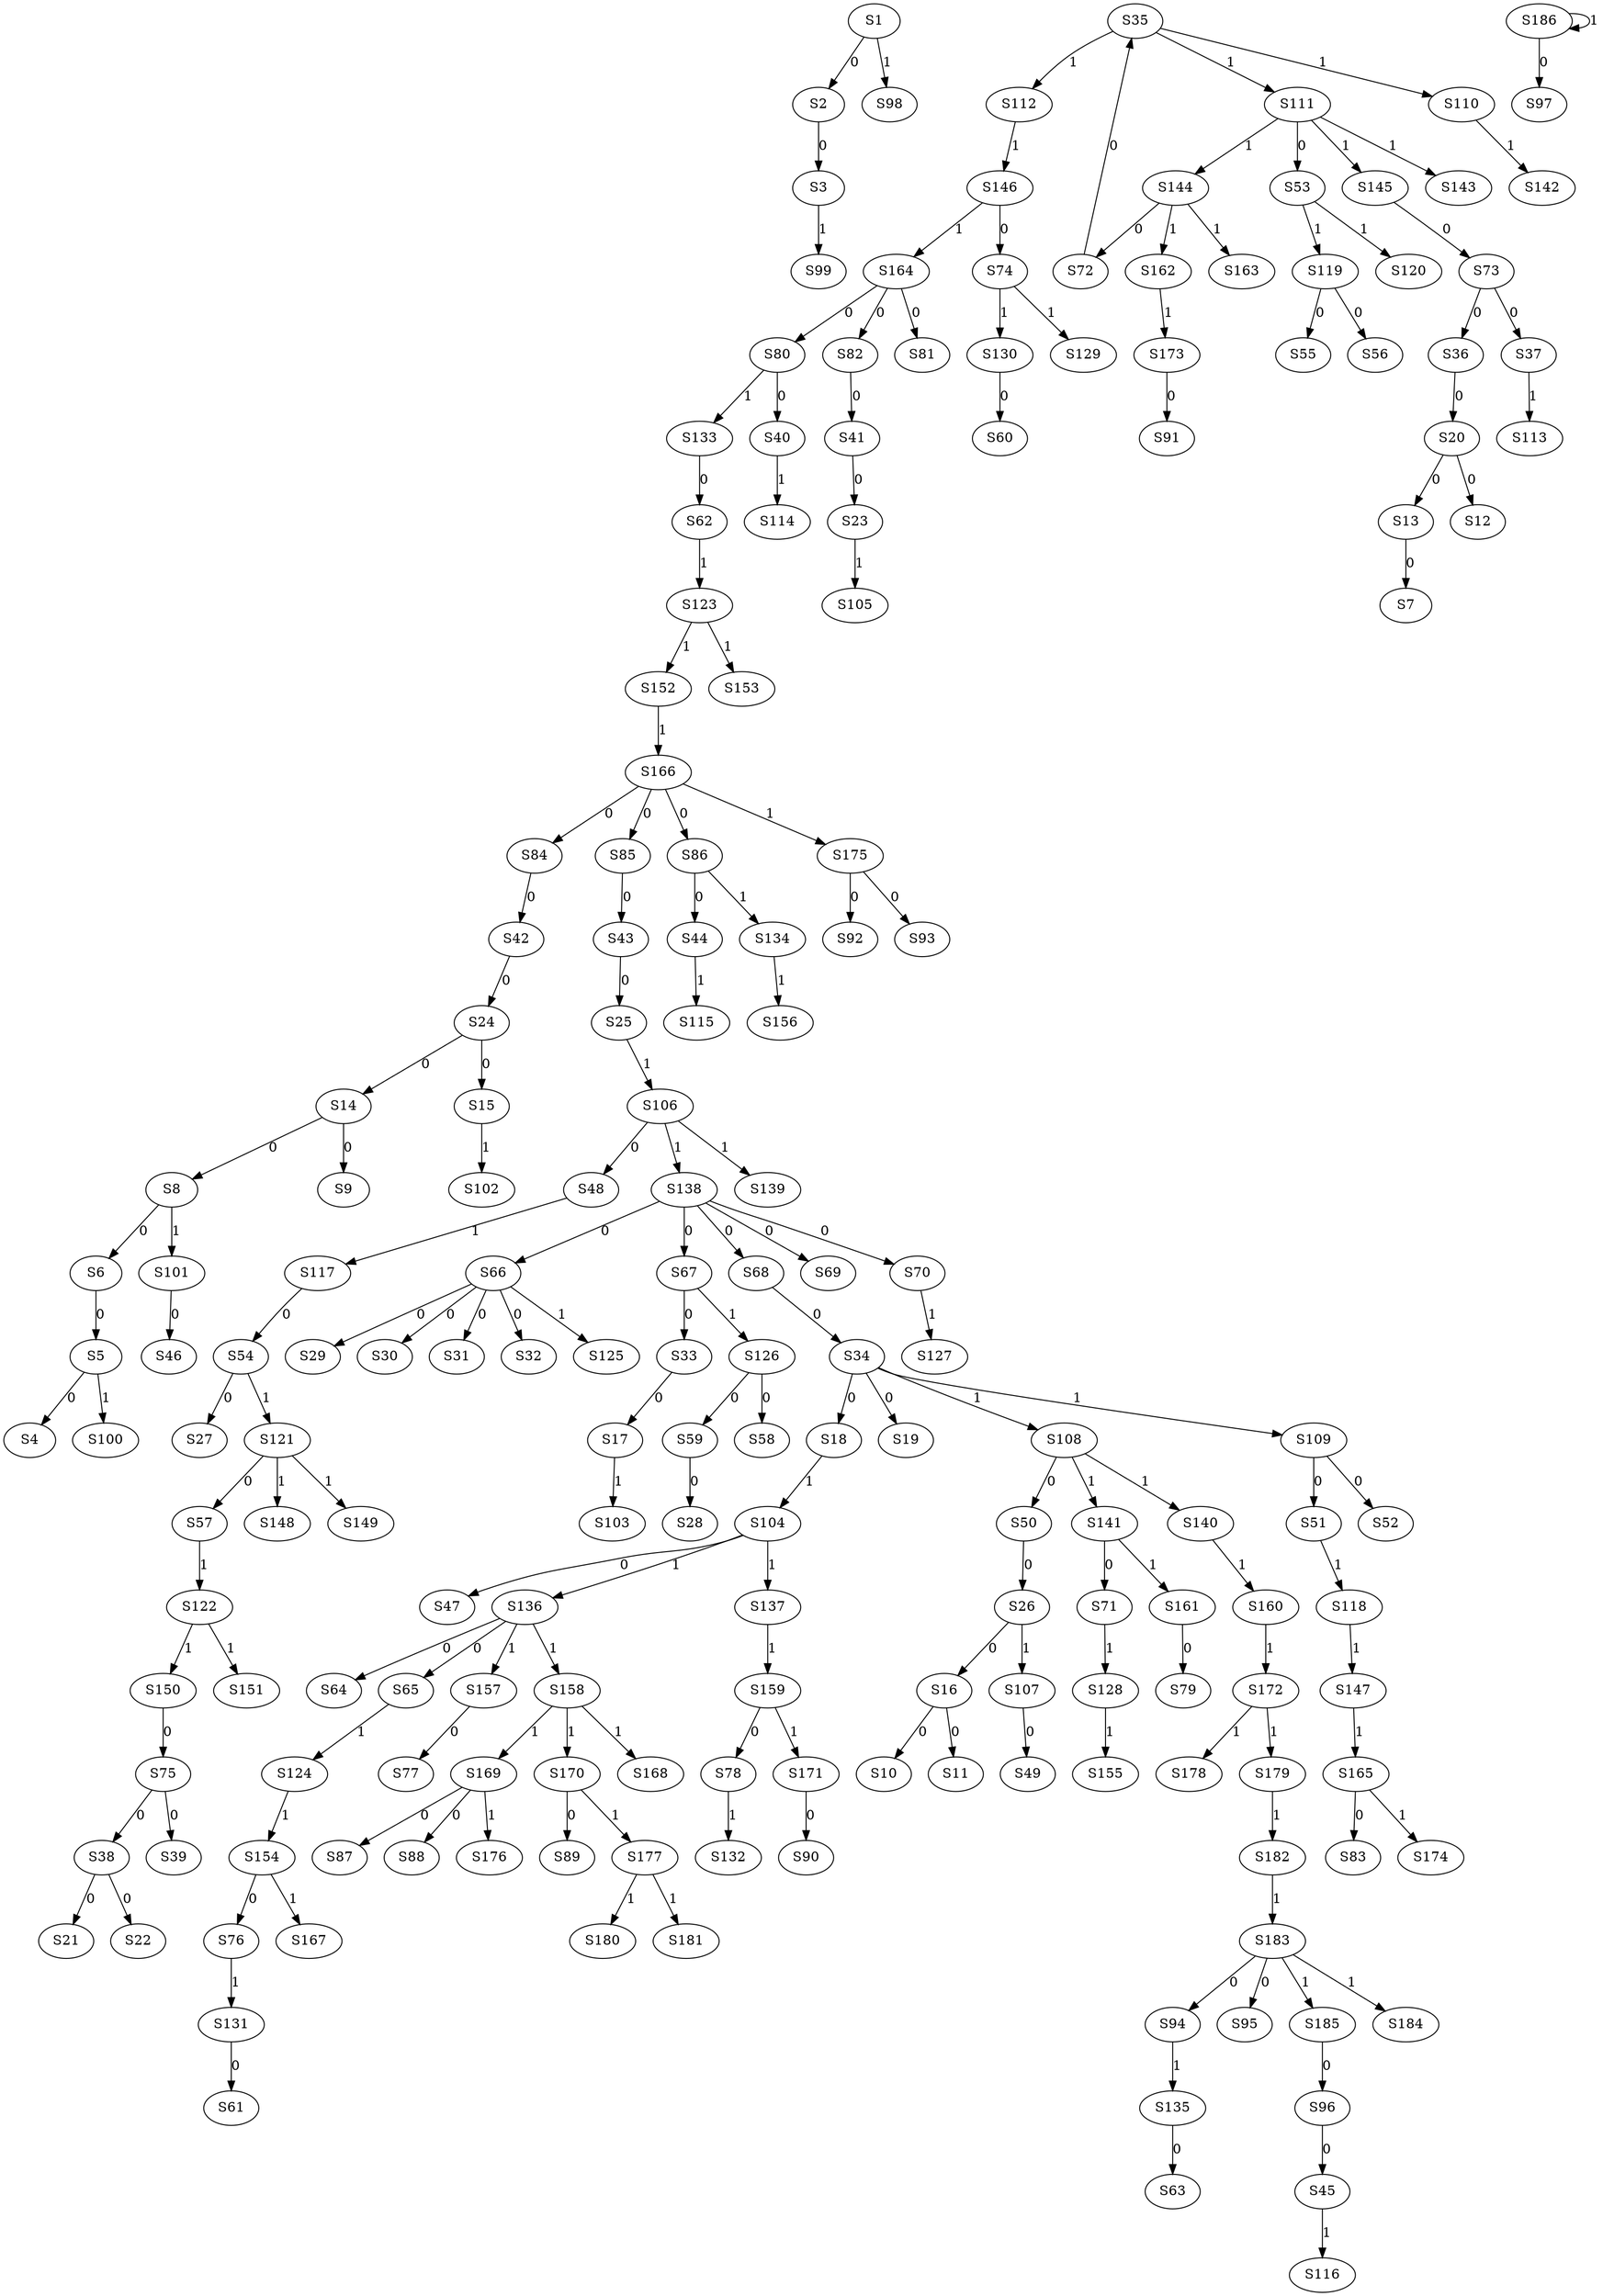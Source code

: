 strict digraph {
	S1 -> S2 [ label = 0 ];
	S2 -> S3 [ label = 0 ];
	S5 -> S4 [ label = 0 ];
	S6 -> S5 [ label = 0 ];
	S8 -> S6 [ label = 0 ];
	S13 -> S7 [ label = 0 ];
	S14 -> S8 [ label = 0 ];
	S14 -> S9 [ label = 0 ];
	S16 -> S10 [ label = 0 ];
	S16 -> S11 [ label = 0 ];
	S20 -> S12 [ label = 0 ];
	S20 -> S13 [ label = 0 ];
	S24 -> S14 [ label = 0 ];
	S24 -> S15 [ label = 0 ];
	S26 -> S16 [ label = 0 ];
	S33 -> S17 [ label = 0 ];
	S34 -> S18 [ label = 0 ];
	S34 -> S19 [ label = 0 ];
	S36 -> S20 [ label = 0 ];
	S38 -> S21 [ label = 0 ];
	S38 -> S22 [ label = 0 ];
	S41 -> S23 [ label = 0 ];
	S42 -> S24 [ label = 0 ];
	S43 -> S25 [ label = 0 ];
	S50 -> S26 [ label = 0 ];
	S54 -> S27 [ label = 0 ];
	S59 -> S28 [ label = 0 ];
	S66 -> S29 [ label = 0 ];
	S66 -> S30 [ label = 0 ];
	S66 -> S31 [ label = 0 ];
	S66 -> S32 [ label = 0 ];
	S67 -> S33 [ label = 0 ];
	S68 -> S34 [ label = 0 ];
	S72 -> S35 [ label = 0 ];
	S73 -> S36 [ label = 0 ];
	S73 -> S37 [ label = 0 ];
	S75 -> S38 [ label = 0 ];
	S75 -> S39 [ label = 0 ];
	S80 -> S40 [ label = 0 ];
	S82 -> S41 [ label = 0 ];
	S84 -> S42 [ label = 0 ];
	S85 -> S43 [ label = 0 ];
	S86 -> S44 [ label = 0 ];
	S96 -> S45 [ label = 0 ];
	S101 -> S46 [ label = 0 ];
	S104 -> S47 [ label = 0 ];
	S106 -> S48 [ label = 0 ];
	S107 -> S49 [ label = 0 ];
	S108 -> S50 [ label = 0 ];
	S109 -> S51 [ label = 0 ];
	S109 -> S52 [ label = 0 ];
	S111 -> S53 [ label = 0 ];
	S117 -> S54 [ label = 0 ];
	S119 -> S55 [ label = 0 ];
	S119 -> S56 [ label = 0 ];
	S121 -> S57 [ label = 0 ];
	S126 -> S58 [ label = 0 ];
	S126 -> S59 [ label = 0 ];
	S130 -> S60 [ label = 0 ];
	S131 -> S61 [ label = 0 ];
	S133 -> S62 [ label = 0 ];
	S135 -> S63 [ label = 0 ];
	S136 -> S64 [ label = 0 ];
	S136 -> S65 [ label = 0 ];
	S138 -> S66 [ label = 0 ];
	S138 -> S67 [ label = 0 ];
	S138 -> S68 [ label = 0 ];
	S138 -> S69 [ label = 0 ];
	S138 -> S70 [ label = 0 ];
	S141 -> S71 [ label = 0 ];
	S144 -> S72 [ label = 0 ];
	S145 -> S73 [ label = 0 ];
	S146 -> S74 [ label = 0 ];
	S150 -> S75 [ label = 0 ];
	S154 -> S76 [ label = 0 ];
	S157 -> S77 [ label = 0 ];
	S159 -> S78 [ label = 0 ];
	S161 -> S79 [ label = 0 ];
	S164 -> S80 [ label = 0 ];
	S164 -> S81 [ label = 0 ];
	S164 -> S82 [ label = 0 ];
	S165 -> S83 [ label = 0 ];
	S166 -> S84 [ label = 0 ];
	S166 -> S85 [ label = 0 ];
	S166 -> S86 [ label = 0 ];
	S169 -> S87 [ label = 0 ];
	S169 -> S88 [ label = 0 ];
	S170 -> S89 [ label = 0 ];
	S171 -> S90 [ label = 0 ];
	S173 -> S91 [ label = 0 ];
	S175 -> S92 [ label = 0 ];
	S175 -> S93 [ label = 0 ];
	S183 -> S94 [ label = 0 ];
	S183 -> S95 [ label = 0 ];
	S185 -> S96 [ label = 0 ];
	S186 -> S97 [ label = 0 ];
	S1 -> S98 [ label = 1 ];
	S3 -> S99 [ label = 1 ];
	S5 -> S100 [ label = 1 ];
	S8 -> S101 [ label = 1 ];
	S15 -> S102 [ label = 1 ];
	S17 -> S103 [ label = 1 ];
	S18 -> S104 [ label = 1 ];
	S23 -> S105 [ label = 1 ];
	S25 -> S106 [ label = 1 ];
	S26 -> S107 [ label = 1 ];
	S34 -> S108 [ label = 1 ];
	S34 -> S109 [ label = 1 ];
	S35 -> S110 [ label = 1 ];
	S35 -> S111 [ label = 1 ];
	S35 -> S112 [ label = 1 ];
	S37 -> S113 [ label = 1 ];
	S40 -> S114 [ label = 1 ];
	S44 -> S115 [ label = 1 ];
	S45 -> S116 [ label = 1 ];
	S48 -> S117 [ label = 1 ];
	S51 -> S118 [ label = 1 ];
	S53 -> S119 [ label = 1 ];
	S53 -> S120 [ label = 1 ];
	S54 -> S121 [ label = 1 ];
	S57 -> S122 [ label = 1 ];
	S62 -> S123 [ label = 1 ];
	S65 -> S124 [ label = 1 ];
	S66 -> S125 [ label = 1 ];
	S67 -> S126 [ label = 1 ];
	S70 -> S127 [ label = 1 ];
	S71 -> S128 [ label = 1 ];
	S74 -> S129 [ label = 1 ];
	S74 -> S130 [ label = 1 ];
	S76 -> S131 [ label = 1 ];
	S78 -> S132 [ label = 1 ];
	S80 -> S133 [ label = 1 ];
	S86 -> S134 [ label = 1 ];
	S94 -> S135 [ label = 1 ];
	S104 -> S136 [ label = 1 ];
	S104 -> S137 [ label = 1 ];
	S106 -> S138 [ label = 1 ];
	S106 -> S139 [ label = 1 ];
	S108 -> S140 [ label = 1 ];
	S108 -> S141 [ label = 1 ];
	S110 -> S142 [ label = 1 ];
	S111 -> S143 [ label = 1 ];
	S111 -> S144 [ label = 1 ];
	S111 -> S145 [ label = 1 ];
	S112 -> S146 [ label = 1 ];
	S118 -> S147 [ label = 1 ];
	S121 -> S148 [ label = 1 ];
	S121 -> S149 [ label = 1 ];
	S122 -> S150 [ label = 1 ];
	S122 -> S151 [ label = 1 ];
	S123 -> S152 [ label = 1 ];
	S123 -> S153 [ label = 1 ];
	S124 -> S154 [ label = 1 ];
	S128 -> S155 [ label = 1 ];
	S134 -> S156 [ label = 1 ];
	S136 -> S157 [ label = 1 ];
	S136 -> S158 [ label = 1 ];
	S137 -> S159 [ label = 1 ];
	S140 -> S160 [ label = 1 ];
	S141 -> S161 [ label = 1 ];
	S144 -> S162 [ label = 1 ];
	S144 -> S163 [ label = 1 ];
	S146 -> S164 [ label = 1 ];
	S147 -> S165 [ label = 1 ];
	S152 -> S166 [ label = 1 ];
	S154 -> S167 [ label = 1 ];
	S158 -> S168 [ label = 1 ];
	S158 -> S169 [ label = 1 ];
	S158 -> S170 [ label = 1 ];
	S159 -> S171 [ label = 1 ];
	S160 -> S172 [ label = 1 ];
	S162 -> S173 [ label = 1 ];
	S165 -> S174 [ label = 1 ];
	S166 -> S175 [ label = 1 ];
	S169 -> S176 [ label = 1 ];
	S170 -> S177 [ label = 1 ];
	S172 -> S178 [ label = 1 ];
	S172 -> S179 [ label = 1 ];
	S177 -> S180 [ label = 1 ];
	S177 -> S181 [ label = 1 ];
	S179 -> S182 [ label = 1 ];
	S182 -> S183 [ label = 1 ];
	S183 -> S184 [ label = 1 ];
	S183 -> S185 [ label = 1 ];
	S186 -> S186 [ label = 1 ];
}